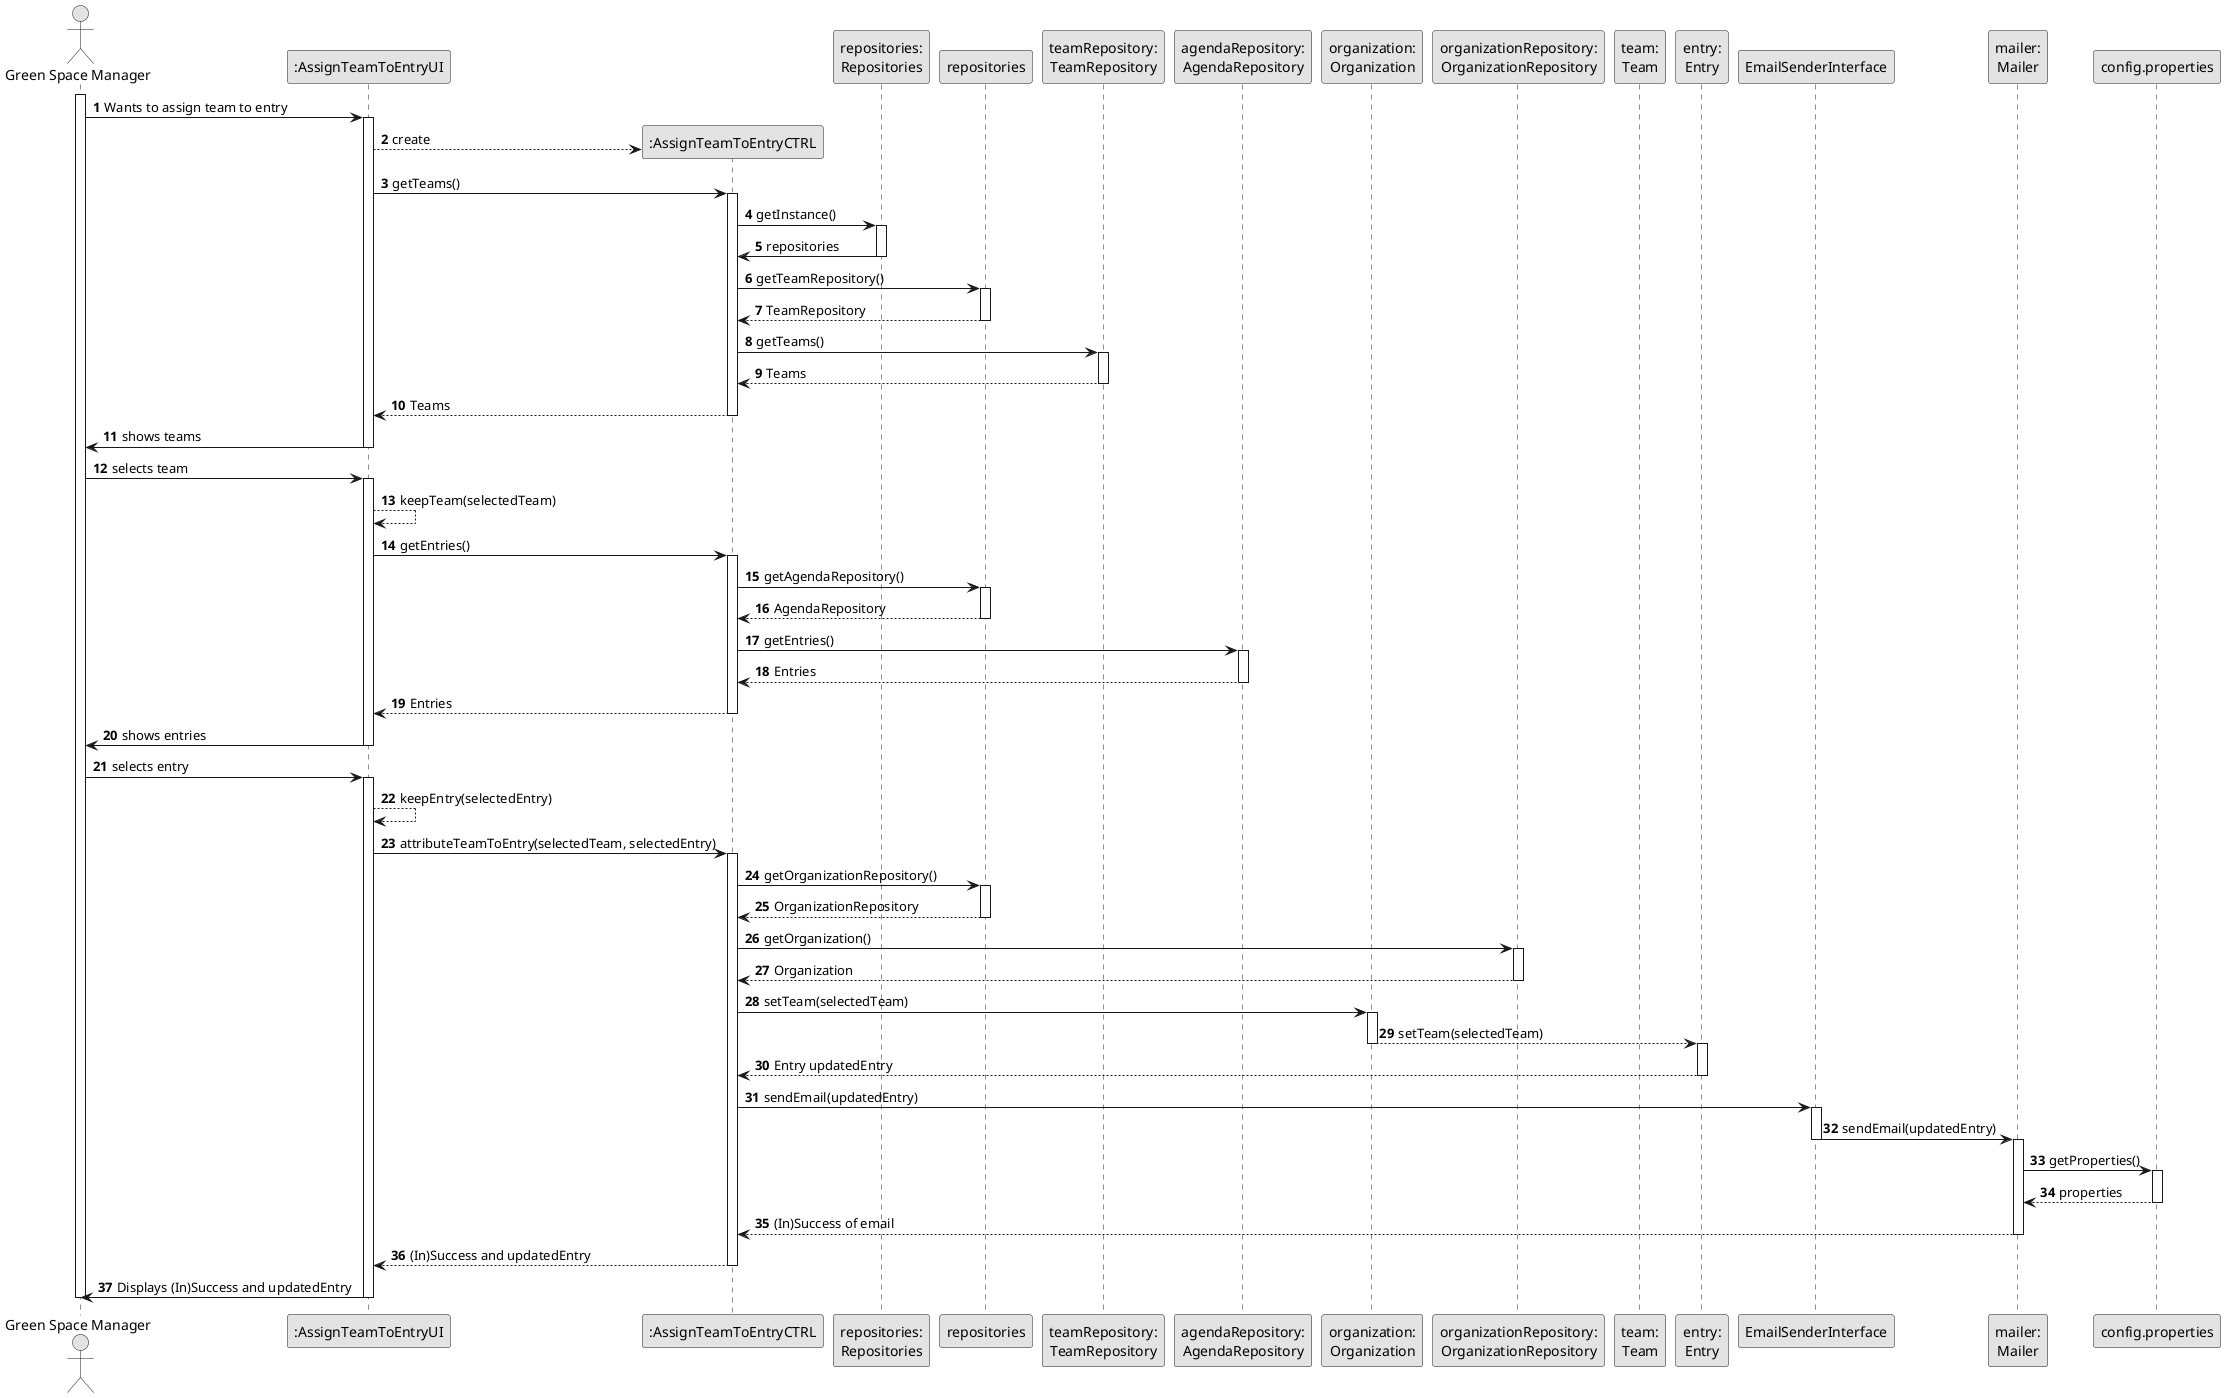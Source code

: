@startuml
skinparam monochrome true
skinparam packageStyle rectangle
skinparam shadowing false

autonumber

actor "Green Space Manager" as GSM
participant ":AssignTeamToEntryUI" as UI
participant ":AssignTeamToEntryCTRL" as CTRL
participant "repositories:\nRepositories" as Repositories
participant "repositories"
participant "teamRepository:\nTeamRepository" as TeamRepository
participant "agendaRepository:\nAgendaRepository" as AgendaRepository
participant "organization:\nOrganization" as Org
participant "organizationRepository:\nOrganizationRepository" as OrgRepository
participant "team:\nTeam" as Team
participant "entry:\nEntry" as Entry
participant "EmailSenderInterface" as EmailSender
participant "mailer:\nMailer" as Mailer
participant "config.properties" as Config

activate GSM
    GSM -> UI : Wants to assign team to entry
    activate UI
        UI --> CTRL** : create
        UI -> CTRL : getTeams()
        activate CTRL
            CTRL -> Repositories : getInstance()
            activate Repositories
            Repositories -> CTRL : repositories
            deactivate Repositories
            CTRL -> repositories : getTeamRepository()
            activate repositories
            repositories --> CTRL : TeamRepository
            deactivate repositories
            CTRL -> TeamRepository : getTeams()
                activate TeamRepository
                    TeamRepository --> CTRL : Teams
                deactivate TeamRepository
        CTRL --> UI : Teams
        deactivate CTRL
        UI -> GSM : shows teams
        deactivate UI
        GSM -> UI : selects team
        activate UI
        UI --> UI : keepTeam(selectedTeam)

        UI -> CTRL : getEntries()

      activate CTRL
                  CTRL -> repositories : getAgendaRepository()
                  activate repositories
                  repositories --> CTRL : AgendaRepository
                  deactivate repositories
                  CTRL -> AgendaRepository : getEntries()
                      activate AgendaRepository
                          AgendaRepository --> CTRL : Entries
                      deactivate AgendaRepository


              CTRL --> UI : Entries
              deactivate CTRL

        UI -> GSM : shows entries
        deactivate UI
        GSM -> UI : selects entry
        activate UI
        UI --> UI : keepEntry(selectedEntry)
        UI -> CTRL : attributeTeamToEntry(selectedTeam, selectedEntry)
        activate CTRL
            CTRL -> repositories : getOrganizationRepository()
                activate repositories
                repositories --> CTRL : OrganizationRepository
                deactivate repositories
            CTRL -> OrgRepository : getOrganization()
                activate OrgRepository
                    OrgRepository --> CTRL : Organization
                deactivate OrgRepository


            CTRL -> Org : setTeam(selectedTeam)
            activate Org
            Org --> Entry : setTeam(selectedTeam)
            deactivate Org
            activate Entry
            Entry --> CTRL : Entry updatedEntry
            deactivate Entry

            CTRL -> EmailSender : sendEmail(updatedEntry)
            activate EmailSender
            EmailSender -> Mailer : sendEmail(updatedEntry)
            deactivate EmailSender
            activate Mailer
                Mailer -> Config : getProperties()
                activate Config
                    Config --> Mailer : properties
                deactivate Config
                Mailer --> CTRL : (In)Success of email
            deactivate Mailer

        CTRL --> UI : (In)Success and updatedEntry

        deactivate CTRL

        UI-> GSM : Displays (In)Success and updatedEntry
    deactivate UI
deactivate GSM
@enduml